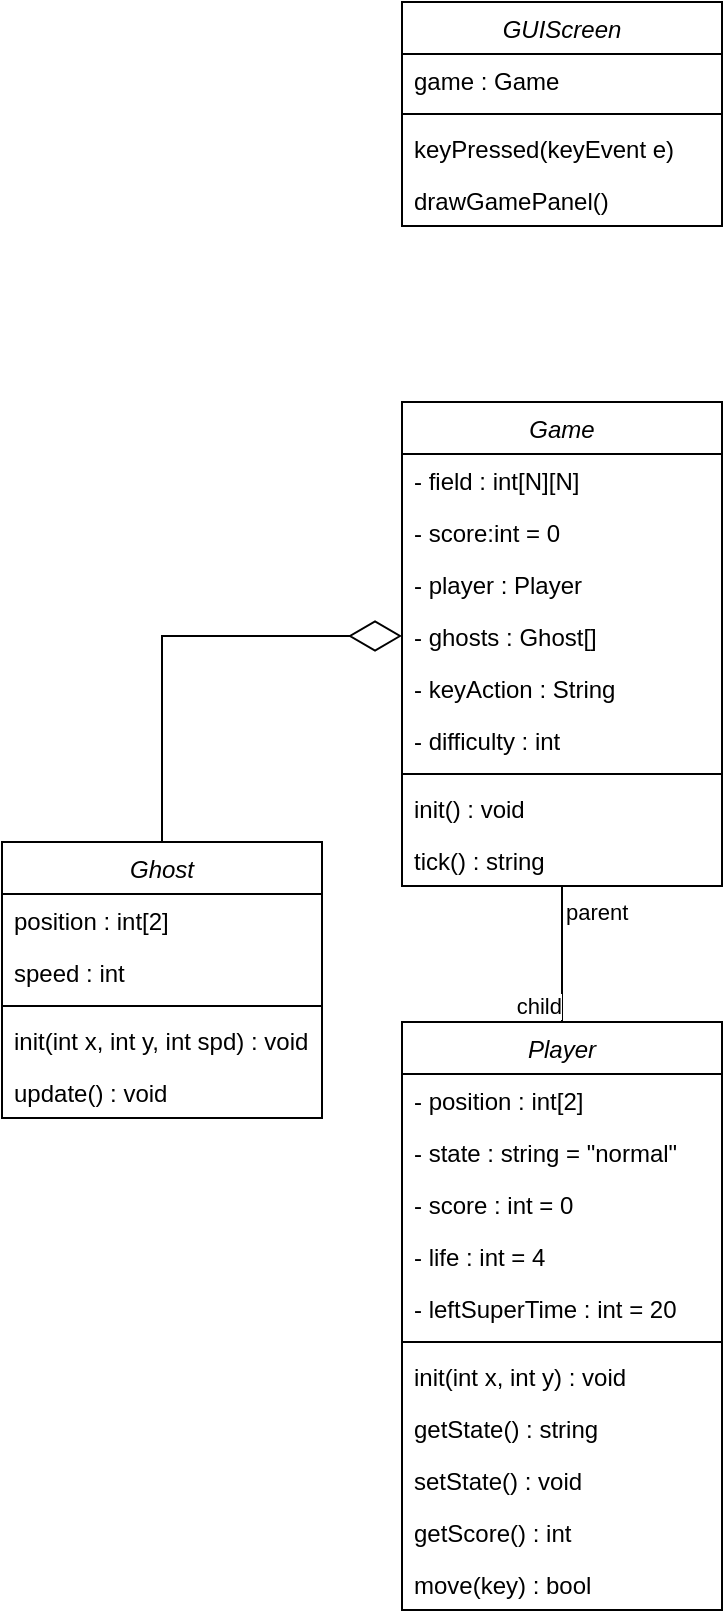 <mxfile version="20.8.5" type="github">
  <diagram id="C5RBs43oDa-KdzZeNtuy" name="Page-1">
    <mxGraphModel dx="1728" dy="937" grid="1" gridSize="10" guides="1" tooltips="1" connect="1" arrows="1" fold="1" page="1" pageScale="1" pageWidth="2339" pageHeight="3300" math="0" shadow="0">
      <root>
        <mxCell id="WIyWlLk6GJQsqaUBKTNV-0" />
        <mxCell id="WIyWlLk6GJQsqaUBKTNV-1" parent="WIyWlLk6GJQsqaUBKTNV-0" />
        <mxCell id="AGi4TwifCXuK_ft-Fpn7-6" value="Game" style="swimlane;fontStyle=2;align=center;verticalAlign=top;childLayout=stackLayout;horizontal=1;startSize=26;horizontalStack=0;resizeParent=1;resizeLast=0;collapsible=1;marginBottom=0;rounded=0;shadow=0;strokeWidth=1;" vertex="1" parent="WIyWlLk6GJQsqaUBKTNV-1">
          <mxGeometry x="900" y="370" width="160" height="242" as="geometry">
            <mxRectangle x="230" y="140" width="160" height="26" as="alternateBounds" />
          </mxGeometry>
        </mxCell>
        <mxCell id="AGi4TwifCXuK_ft-Fpn7-1" value="- field : int[N][N]" style="text;align=left;verticalAlign=top;spacingLeft=4;spacingRight=4;overflow=hidden;rotatable=0;points=[[0,0.5],[1,0.5]];portConstraint=eastwest;" vertex="1" parent="AGi4TwifCXuK_ft-Fpn7-6">
          <mxGeometry y="26" width="160" height="26" as="geometry" />
        </mxCell>
        <mxCell id="AGi4TwifCXuK_ft-Fpn7-7" value="- score:int = 0" style="text;align=left;verticalAlign=top;spacingLeft=4;spacingRight=4;overflow=hidden;rotatable=0;points=[[0,0.5],[1,0.5]];portConstraint=eastwest;" vertex="1" parent="AGi4TwifCXuK_ft-Fpn7-6">
          <mxGeometry y="52" width="160" height="26" as="geometry" />
        </mxCell>
        <mxCell id="AGi4TwifCXuK_ft-Fpn7-2" value="- player : Player" style="text;align=left;verticalAlign=top;spacingLeft=4;spacingRight=4;overflow=hidden;rotatable=0;points=[[0,0.5],[1,0.5]];portConstraint=eastwest;rounded=0;shadow=0;html=0;" vertex="1" parent="AGi4TwifCXuK_ft-Fpn7-6">
          <mxGeometry y="78" width="160" height="26" as="geometry" />
        </mxCell>
        <mxCell id="AGi4TwifCXuK_ft-Fpn7-3" value="- ghosts : Ghost[]" style="text;align=left;verticalAlign=top;spacingLeft=4;spacingRight=4;overflow=hidden;rotatable=0;points=[[0,0.5],[1,0.5]];portConstraint=eastwest;rounded=0;shadow=0;html=0;" vertex="1" parent="AGi4TwifCXuK_ft-Fpn7-6">
          <mxGeometry y="104" width="160" height="26" as="geometry" />
        </mxCell>
        <mxCell id="AGi4TwifCXuK_ft-Fpn7-47" value="- keyAction : String" style="text;align=left;verticalAlign=top;spacingLeft=4;spacingRight=4;overflow=hidden;rotatable=0;points=[[0,0.5],[1,0.5]];portConstraint=eastwest;rounded=0;shadow=0;html=0;" vertex="1" parent="AGi4TwifCXuK_ft-Fpn7-6">
          <mxGeometry y="130" width="160" height="26" as="geometry" />
        </mxCell>
        <mxCell id="AGi4TwifCXuK_ft-Fpn7-48" value="- difficulty : int" style="text;align=left;verticalAlign=top;spacingLeft=4;spacingRight=4;overflow=hidden;rotatable=0;points=[[0,0.5],[1,0.5]];portConstraint=eastwest;rounded=0;shadow=0;html=0;" vertex="1" parent="AGi4TwifCXuK_ft-Fpn7-6">
          <mxGeometry y="156" width="160" height="26" as="geometry" />
        </mxCell>
        <mxCell id="AGi4TwifCXuK_ft-Fpn7-10" value="" style="line;html=1;strokeWidth=1;align=left;verticalAlign=middle;spacingTop=-1;spacingLeft=3;spacingRight=3;rotatable=0;labelPosition=right;points=[];portConstraint=eastwest;" vertex="1" parent="AGi4TwifCXuK_ft-Fpn7-6">
          <mxGeometry y="182" width="160" height="8" as="geometry" />
        </mxCell>
        <mxCell id="AGi4TwifCXuK_ft-Fpn7-11" value="init() : void" style="text;align=left;verticalAlign=top;spacingLeft=4;spacingRight=4;overflow=hidden;rotatable=0;points=[[0,0.5],[1,0.5]];portConstraint=eastwest;" vertex="1" parent="AGi4TwifCXuK_ft-Fpn7-6">
          <mxGeometry y="190" width="160" height="26" as="geometry" />
        </mxCell>
        <mxCell id="AGi4TwifCXuK_ft-Fpn7-49" value="tick() : string" style="text;align=left;verticalAlign=top;spacingLeft=4;spacingRight=4;overflow=hidden;rotatable=0;points=[[0,0.5],[1,0.5]];portConstraint=eastwest;" vertex="1" parent="AGi4TwifCXuK_ft-Fpn7-6">
          <mxGeometry y="216" width="160" height="26" as="geometry" />
        </mxCell>
        <mxCell id="AGi4TwifCXuK_ft-Fpn7-12" value="Player" style="swimlane;fontStyle=2;align=center;verticalAlign=top;childLayout=stackLayout;horizontal=1;startSize=26;horizontalStack=0;resizeParent=1;resizeLast=0;collapsible=1;marginBottom=0;rounded=0;shadow=0;strokeWidth=1;" vertex="1" parent="WIyWlLk6GJQsqaUBKTNV-1">
          <mxGeometry x="900" y="680" width="160" height="294" as="geometry">
            <mxRectangle x="230" y="140" width="160" height="26" as="alternateBounds" />
          </mxGeometry>
        </mxCell>
        <mxCell id="AGi4TwifCXuK_ft-Fpn7-13" value="- position : int[2]" style="text;align=left;verticalAlign=top;spacingLeft=4;spacingRight=4;overflow=hidden;rotatable=0;points=[[0,0.5],[1,0.5]];portConstraint=eastwest;" vertex="1" parent="AGi4TwifCXuK_ft-Fpn7-12">
          <mxGeometry y="26" width="160" height="26" as="geometry" />
        </mxCell>
        <mxCell id="AGi4TwifCXuK_ft-Fpn7-14" value="- state : string = &quot;normal&quot;" style="text;align=left;verticalAlign=top;spacingLeft=4;spacingRight=4;overflow=hidden;rotatable=0;points=[[0,0.5],[1,0.5]];portConstraint=eastwest;rounded=0;shadow=0;html=0;" vertex="1" parent="AGi4TwifCXuK_ft-Fpn7-12">
          <mxGeometry y="52" width="160" height="26" as="geometry" />
        </mxCell>
        <mxCell id="AGi4TwifCXuK_ft-Fpn7-15" value="- score : int = 0" style="text;align=left;verticalAlign=top;spacingLeft=4;spacingRight=4;overflow=hidden;rotatable=0;points=[[0,0.5],[1,0.5]];portConstraint=eastwest;rounded=0;shadow=0;html=0;" vertex="1" parent="AGi4TwifCXuK_ft-Fpn7-12">
          <mxGeometry y="78" width="160" height="26" as="geometry" />
        </mxCell>
        <mxCell id="AGi4TwifCXuK_ft-Fpn7-43" value="- life : int = 4" style="text;align=left;verticalAlign=top;spacingLeft=4;spacingRight=4;overflow=hidden;rotatable=0;points=[[0,0.5],[1,0.5]];portConstraint=eastwest;rounded=0;shadow=0;html=0;" vertex="1" parent="AGi4TwifCXuK_ft-Fpn7-12">
          <mxGeometry y="104" width="160" height="26" as="geometry" />
        </mxCell>
        <mxCell id="AGi4TwifCXuK_ft-Fpn7-45" value="- leftSuperTime : int = 20" style="text;align=left;verticalAlign=top;spacingLeft=4;spacingRight=4;overflow=hidden;rotatable=0;points=[[0,0.5],[1,0.5]];portConstraint=eastwest;rounded=0;shadow=0;html=0;" vertex="1" parent="AGi4TwifCXuK_ft-Fpn7-12">
          <mxGeometry y="130" width="160" height="26" as="geometry" />
        </mxCell>
        <mxCell id="AGi4TwifCXuK_ft-Fpn7-16" value="" style="line;html=1;strokeWidth=1;align=left;verticalAlign=middle;spacingTop=-1;spacingLeft=3;spacingRight=3;rotatable=0;labelPosition=right;points=[];portConstraint=eastwest;" vertex="1" parent="AGi4TwifCXuK_ft-Fpn7-12">
          <mxGeometry y="156" width="160" height="8" as="geometry" />
        </mxCell>
        <mxCell id="AGi4TwifCXuK_ft-Fpn7-17" value="init(int x, int y) : void" style="text;align=left;verticalAlign=top;spacingLeft=4;spacingRight=4;overflow=hidden;rotatable=0;points=[[0,0.5],[1,0.5]];portConstraint=eastwest;" vertex="1" parent="AGi4TwifCXuK_ft-Fpn7-12">
          <mxGeometry y="164" width="160" height="26" as="geometry" />
        </mxCell>
        <mxCell id="AGi4TwifCXuK_ft-Fpn7-29" value="getState() : string" style="text;align=left;verticalAlign=top;spacingLeft=4;spacingRight=4;overflow=hidden;rotatable=0;points=[[0,0.5],[1,0.5]];portConstraint=eastwest;" vertex="1" parent="AGi4TwifCXuK_ft-Fpn7-12">
          <mxGeometry y="190" width="160" height="26" as="geometry" />
        </mxCell>
        <mxCell id="AGi4TwifCXuK_ft-Fpn7-46" value="setState() : void" style="text;align=left;verticalAlign=top;spacingLeft=4;spacingRight=4;overflow=hidden;rotatable=0;points=[[0,0.5],[1,0.5]];portConstraint=eastwest;" vertex="1" parent="AGi4TwifCXuK_ft-Fpn7-12">
          <mxGeometry y="216" width="160" height="26" as="geometry" />
        </mxCell>
        <mxCell id="AGi4TwifCXuK_ft-Fpn7-28" value="getScore() : int" style="text;align=left;verticalAlign=top;spacingLeft=4;spacingRight=4;overflow=hidden;rotatable=0;points=[[0,0.5],[1,0.5]];portConstraint=eastwest;" vertex="1" parent="AGi4TwifCXuK_ft-Fpn7-12">
          <mxGeometry y="242" width="160" height="26" as="geometry" />
        </mxCell>
        <mxCell id="AGi4TwifCXuK_ft-Fpn7-27" value="move(key) : bool" style="text;align=left;verticalAlign=top;spacingLeft=4;spacingRight=4;overflow=hidden;rotatable=0;points=[[0,0.5],[1,0.5]];portConstraint=eastwest;" vertex="1" parent="AGi4TwifCXuK_ft-Fpn7-12">
          <mxGeometry y="268" width="160" height="26" as="geometry" />
        </mxCell>
        <mxCell id="AGi4TwifCXuK_ft-Fpn7-18" value="Ghost" style="swimlane;fontStyle=2;align=center;verticalAlign=top;childLayout=stackLayout;horizontal=1;startSize=26;horizontalStack=0;resizeParent=1;resizeLast=0;collapsible=1;marginBottom=0;rounded=0;shadow=0;strokeWidth=1;" vertex="1" parent="WIyWlLk6GJQsqaUBKTNV-1">
          <mxGeometry x="700" y="590" width="160" height="138" as="geometry">
            <mxRectangle x="230" y="140" width="160" height="26" as="alternateBounds" />
          </mxGeometry>
        </mxCell>
        <mxCell id="AGi4TwifCXuK_ft-Fpn7-19" value="position : int[2]" style="text;align=left;verticalAlign=top;spacingLeft=4;spacingRight=4;overflow=hidden;rotatable=0;points=[[0,0.5],[1,0.5]];portConstraint=eastwest;" vertex="1" parent="AGi4TwifCXuK_ft-Fpn7-18">
          <mxGeometry y="26" width="160" height="26" as="geometry" />
        </mxCell>
        <mxCell id="AGi4TwifCXuK_ft-Fpn7-50" value="speed : int" style="text;align=left;verticalAlign=top;spacingLeft=4;spacingRight=4;overflow=hidden;rotatable=0;points=[[0,0.5],[1,0.5]];portConstraint=eastwest;" vertex="1" parent="AGi4TwifCXuK_ft-Fpn7-18">
          <mxGeometry y="52" width="160" height="26" as="geometry" />
        </mxCell>
        <mxCell id="AGi4TwifCXuK_ft-Fpn7-22" value="" style="line;html=1;strokeWidth=1;align=left;verticalAlign=middle;spacingTop=-1;spacingLeft=3;spacingRight=3;rotatable=0;labelPosition=right;points=[];portConstraint=eastwest;" vertex="1" parent="AGi4TwifCXuK_ft-Fpn7-18">
          <mxGeometry y="78" width="160" height="8" as="geometry" />
        </mxCell>
        <mxCell id="AGi4TwifCXuK_ft-Fpn7-44" value="init(int x, int y, int spd) : void" style="text;align=left;verticalAlign=top;spacingLeft=4;spacingRight=4;overflow=hidden;rotatable=0;points=[[0,0.5],[1,0.5]];portConstraint=eastwest;" vertex="1" parent="AGi4TwifCXuK_ft-Fpn7-18">
          <mxGeometry y="86" width="160" height="26" as="geometry" />
        </mxCell>
        <mxCell id="AGi4TwifCXuK_ft-Fpn7-23" value="update() : void" style="text;align=left;verticalAlign=top;spacingLeft=4;spacingRight=4;overflow=hidden;rotatable=0;points=[[0,0.5],[1,0.5]];portConstraint=eastwest;" vertex="1" parent="AGi4TwifCXuK_ft-Fpn7-18">
          <mxGeometry y="112" width="160" height="26" as="geometry" />
        </mxCell>
        <mxCell id="AGi4TwifCXuK_ft-Fpn7-30" value="GUIScreen" style="swimlane;fontStyle=2;align=center;verticalAlign=top;childLayout=stackLayout;horizontal=1;startSize=26;horizontalStack=0;resizeParent=1;resizeLast=0;collapsible=1;marginBottom=0;rounded=0;shadow=0;strokeWidth=1;" vertex="1" parent="WIyWlLk6GJQsqaUBKTNV-1">
          <mxGeometry x="900" y="170" width="160" height="112" as="geometry">
            <mxRectangle x="230" y="140" width="160" height="26" as="alternateBounds" />
          </mxGeometry>
        </mxCell>
        <mxCell id="AGi4TwifCXuK_ft-Fpn7-31" value="game : Game" style="text;align=left;verticalAlign=top;spacingLeft=4;spacingRight=4;overflow=hidden;rotatable=0;points=[[0,0.5],[1,0.5]];portConstraint=eastwest;" vertex="1" parent="AGi4TwifCXuK_ft-Fpn7-30">
          <mxGeometry y="26" width="160" height="26" as="geometry" />
        </mxCell>
        <mxCell id="AGi4TwifCXuK_ft-Fpn7-34" value="" style="line;html=1;strokeWidth=1;align=left;verticalAlign=middle;spacingTop=-1;spacingLeft=3;spacingRight=3;rotatable=0;labelPosition=right;points=[];portConstraint=eastwest;" vertex="1" parent="AGi4TwifCXuK_ft-Fpn7-30">
          <mxGeometry y="52" width="160" height="8" as="geometry" />
        </mxCell>
        <mxCell id="AGi4TwifCXuK_ft-Fpn7-36" value="keyPressed(keyEvent e)" style="text;align=left;verticalAlign=top;spacingLeft=4;spacingRight=4;overflow=hidden;rotatable=0;points=[[0,0.5],[1,0.5]];portConstraint=eastwest;" vertex="1" parent="AGi4TwifCXuK_ft-Fpn7-30">
          <mxGeometry y="60" width="160" height="26" as="geometry" />
        </mxCell>
        <mxCell id="AGi4TwifCXuK_ft-Fpn7-35" value="drawGamePanel()" style="text;align=left;verticalAlign=top;spacingLeft=4;spacingRight=4;overflow=hidden;rotatable=0;points=[[0,0.5],[1,0.5]];portConstraint=eastwest;" vertex="1" parent="AGi4TwifCXuK_ft-Fpn7-30">
          <mxGeometry y="86" width="160" height="26" as="geometry" />
        </mxCell>
        <mxCell id="AGi4TwifCXuK_ft-Fpn7-38" value="" style="endArrow=none;html=1;edgeStyle=orthogonalEdgeStyle;rounded=0;exitX=0.5;exitY=1;exitDx=0;exitDy=0;entryX=0.5;entryY=0;entryDx=0;entryDy=0;" edge="1" parent="WIyWlLk6GJQsqaUBKTNV-1" source="AGi4TwifCXuK_ft-Fpn7-6" target="AGi4TwifCXuK_ft-Fpn7-12">
          <mxGeometry relative="1" as="geometry">
            <mxPoint x="1080" y="490" as="sourcePoint" />
            <mxPoint x="1240" y="490" as="targetPoint" />
          </mxGeometry>
        </mxCell>
        <mxCell id="AGi4TwifCXuK_ft-Fpn7-39" value="parent" style="edgeLabel;resizable=0;html=1;align=left;verticalAlign=bottom;" connectable="0" vertex="1" parent="AGi4TwifCXuK_ft-Fpn7-38">
          <mxGeometry x="-1" relative="1" as="geometry">
            <mxPoint y="21" as="offset" />
          </mxGeometry>
        </mxCell>
        <mxCell id="AGi4TwifCXuK_ft-Fpn7-40" value="child" style="edgeLabel;resizable=0;html=1;align=right;verticalAlign=bottom;" connectable="0" vertex="1" parent="AGi4TwifCXuK_ft-Fpn7-38">
          <mxGeometry x="1" relative="1" as="geometry" />
        </mxCell>
        <mxCell id="AGi4TwifCXuK_ft-Fpn7-42" value="" style="endArrow=diamondThin;endFill=0;endSize=24;html=1;rounded=0;exitX=0.5;exitY=0;exitDx=0;exitDy=0;entryX=0;entryY=0.5;entryDx=0;entryDy=0;" edge="1" parent="WIyWlLk6GJQsqaUBKTNV-1" source="AGi4TwifCXuK_ft-Fpn7-18" target="AGi4TwifCXuK_ft-Fpn7-3">
          <mxGeometry width="160" relative="1" as="geometry">
            <mxPoint x="790" y="580" as="sourcePoint" />
            <mxPoint x="800" y="460" as="targetPoint" />
            <Array as="points">
              <mxPoint x="780" y="487" />
            </Array>
          </mxGeometry>
        </mxCell>
      </root>
    </mxGraphModel>
  </diagram>
</mxfile>
